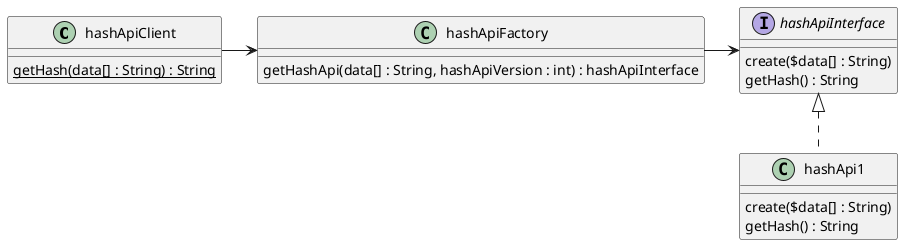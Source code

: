 @startuml

class hashApiClient{
    {static} getHash(data[] : String) : String
}

class hashApiFactory{
    getHashApi(data[] : String, hashApiVersion : int) : hashApiInterface
}

interface hashApiInterface{
    create($data[] : String)
    getHash() : String
}

class hashApi1 implements hashApiInterface{
    create($data[] : String)
    getHash() : String
}

hashApiFactory->hashApiInterface
hashApiClient->hashApiFactory

@enduml
